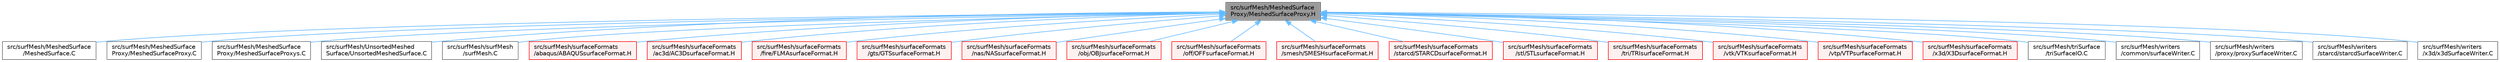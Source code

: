 digraph "src/surfMesh/MeshedSurfaceProxy/MeshedSurfaceProxy.H"
{
 // LATEX_PDF_SIZE
  bgcolor="transparent";
  edge [fontname=Helvetica,fontsize=10,labelfontname=Helvetica,labelfontsize=10];
  node [fontname=Helvetica,fontsize=10,shape=box,height=0.2,width=0.4];
  Node1 [id="Node000001",label="src/surfMesh/MeshedSurface\lProxy/MeshedSurfaceProxy.H",height=0.2,width=0.4,color="gray40", fillcolor="grey60", style="filled", fontcolor="black",tooltip=" "];
  Node1 -> Node2 [id="edge1_Node000001_Node000002",dir="back",color="steelblue1",style="solid",tooltip=" "];
  Node2 [id="Node000002",label="src/surfMesh/MeshedSurface\l/MeshedSurface.C",height=0.2,width=0.4,color="grey40", fillcolor="white", style="filled",URL="$MeshedSurface_8C.html",tooltip=" "];
  Node1 -> Node3 [id="edge2_Node000001_Node000003",dir="back",color="steelblue1",style="solid",tooltip=" "];
  Node3 [id="Node000003",label="src/surfMesh/MeshedSurface\lProxy/MeshedSurfaceProxy.C",height=0.2,width=0.4,color="grey40", fillcolor="white", style="filled",URL="$MeshedSurfaceProxy_8C.html",tooltip=" "];
  Node1 -> Node4 [id="edge3_Node000001_Node000004",dir="back",color="steelblue1",style="solid",tooltip=" "];
  Node4 [id="Node000004",label="src/surfMesh/MeshedSurface\lProxy/MeshedSurfaceProxys.C",height=0.2,width=0.4,color="grey40", fillcolor="white", style="filled",URL="$MeshedSurfaceProxys_8C.html",tooltip=" "];
  Node1 -> Node5 [id="edge4_Node000001_Node000005",dir="back",color="steelblue1",style="solid",tooltip=" "];
  Node5 [id="Node000005",label="src/surfMesh/UnsortedMeshed\lSurface/UnsortedMeshedSurface.C",height=0.2,width=0.4,color="grey40", fillcolor="white", style="filled",URL="$UnsortedMeshedSurface_8C.html",tooltip=" "];
  Node1 -> Node6 [id="edge5_Node000001_Node000006",dir="back",color="steelblue1",style="solid",tooltip=" "];
  Node6 [id="Node000006",label="src/surfMesh/surfMesh\l/surfMesh.C",height=0.2,width=0.4,color="grey40", fillcolor="white", style="filled",URL="$surfMesh_8C.html",tooltip=" "];
  Node1 -> Node7 [id="edge6_Node000001_Node000007",dir="back",color="steelblue1",style="solid",tooltip=" "];
  Node7 [id="Node000007",label="src/surfMesh/surfaceFormats\l/abaqus/ABAQUSsurfaceFormat.H",height=0.2,width=0.4,color="red", fillcolor="#FFF0F0", style="filled",URL="$ABAQUSsurfaceFormat_8H.html",tooltip=" "];
  Node1 -> Node10 [id="edge7_Node000001_Node000010",dir="back",color="steelblue1",style="solid",tooltip=" "];
  Node10 [id="Node000010",label="src/surfMesh/surfaceFormats\l/ac3d/AC3DsurfaceFormat.H",height=0.2,width=0.4,color="red", fillcolor="#FFF0F0", style="filled",URL="$AC3DsurfaceFormat_8H.html",tooltip=" "];
  Node1 -> Node13 [id="edge8_Node000001_Node000013",dir="back",color="steelblue1",style="solid",tooltip=" "];
  Node13 [id="Node000013",label="src/surfMesh/surfaceFormats\l/fire/FLMAsurfaceFormat.H",height=0.2,width=0.4,color="red", fillcolor="#FFF0F0", style="filled",URL="$FLMAsurfaceFormat_8H.html",tooltip=" "];
  Node1 -> Node16 [id="edge9_Node000001_Node000016",dir="back",color="steelblue1",style="solid",tooltip=" "];
  Node16 [id="Node000016",label="src/surfMesh/surfaceFormats\l/gts/GTSsurfaceFormat.H",height=0.2,width=0.4,color="red", fillcolor="#FFF0F0", style="filled",URL="$GTSsurfaceFormat_8H.html",tooltip=" "];
  Node1 -> Node19 [id="edge10_Node000001_Node000019",dir="back",color="steelblue1",style="solid",tooltip=" "];
  Node19 [id="Node000019",label="src/surfMesh/surfaceFormats\l/nas/NASsurfaceFormat.H",height=0.2,width=0.4,color="red", fillcolor="#FFF0F0", style="filled",URL="$NASsurfaceFormat_8H.html",tooltip=" "];
  Node1 -> Node22 [id="edge11_Node000001_Node000022",dir="back",color="steelblue1",style="solid",tooltip=" "];
  Node22 [id="Node000022",label="src/surfMesh/surfaceFormats\l/obj/OBJsurfaceFormat.H",height=0.2,width=0.4,color="red", fillcolor="#FFF0F0", style="filled",URL="$OBJsurfaceFormat_8H.html",tooltip=" "];
  Node1 -> Node25 [id="edge12_Node000001_Node000025",dir="back",color="steelblue1",style="solid",tooltip=" "];
  Node25 [id="Node000025",label="src/surfMesh/surfaceFormats\l/off/OFFsurfaceFormat.H",height=0.2,width=0.4,color="red", fillcolor="#FFF0F0", style="filled",URL="$OFFsurfaceFormat_8H.html",tooltip=" "];
  Node1 -> Node28 [id="edge13_Node000001_Node000028",dir="back",color="steelblue1",style="solid",tooltip=" "];
  Node28 [id="Node000028",label="src/surfMesh/surfaceFormats\l/smesh/SMESHsurfaceFormat.H",height=0.2,width=0.4,color="red", fillcolor="#FFF0F0", style="filled",URL="$SMESHsurfaceFormat_8H.html",tooltip=" "];
  Node1 -> Node31 [id="edge14_Node000001_Node000031",dir="back",color="steelblue1",style="solid",tooltip=" "];
  Node31 [id="Node000031",label="src/surfMesh/surfaceFormats\l/starcd/STARCDsurfaceFormat.H",height=0.2,width=0.4,color="red", fillcolor="#FFF0F0", style="filled",URL="$STARCDsurfaceFormat_8H.html",tooltip=" "];
  Node1 -> Node34 [id="edge15_Node000001_Node000034",dir="back",color="steelblue1",style="solid",tooltip=" "];
  Node34 [id="Node000034",label="src/surfMesh/surfaceFormats\l/stl/STLsurfaceFormat.H",height=0.2,width=0.4,color="red", fillcolor="#FFF0F0", style="filled",URL="$STLsurfaceFormat_8H.html",tooltip=" "];
  Node1 -> Node37 [id="edge16_Node000001_Node000037",dir="back",color="steelblue1",style="solid",tooltip=" "];
  Node37 [id="Node000037",label="src/surfMesh/surfaceFormats\l/tri/TRIsurfaceFormat.H",height=0.2,width=0.4,color="red", fillcolor="#FFF0F0", style="filled",URL="$TRIsurfaceFormat_8H.html",tooltip=" "];
  Node1 -> Node40 [id="edge17_Node000001_Node000040",dir="back",color="steelblue1",style="solid",tooltip=" "];
  Node40 [id="Node000040",label="src/surfMesh/surfaceFormats\l/vtk/VTKsurfaceFormat.H",height=0.2,width=0.4,color="red", fillcolor="#FFF0F0", style="filled",URL="$VTKsurfaceFormat_8H.html",tooltip=" "];
  Node1 -> Node43 [id="edge18_Node000001_Node000043",dir="back",color="steelblue1",style="solid",tooltip=" "];
  Node43 [id="Node000043",label="src/surfMesh/surfaceFormats\l/vtp/VTPsurfaceFormat.H",height=0.2,width=0.4,color="red", fillcolor="#FFF0F0", style="filled",URL="$VTPsurfaceFormat_8H.html",tooltip=" "];
  Node1 -> Node46 [id="edge19_Node000001_Node000046",dir="back",color="steelblue1",style="solid",tooltip=" "];
  Node46 [id="Node000046",label="src/surfMesh/surfaceFormats\l/x3d/X3DsurfaceFormat.H",height=0.2,width=0.4,color="red", fillcolor="#FFF0F0", style="filled",URL="$X3DsurfaceFormat_8H.html",tooltip=" "];
  Node1 -> Node49 [id="edge20_Node000001_Node000049",dir="back",color="steelblue1",style="solid",tooltip=" "];
  Node49 [id="Node000049",label="src/surfMesh/triSurface\l/triSurfaceIO.C",height=0.2,width=0.4,color="grey40", fillcolor="white", style="filled",URL="$triSurfaceIO_8C.html",tooltip=" "];
  Node1 -> Node50 [id="edge21_Node000001_Node000050",dir="back",color="steelblue1",style="solid",tooltip=" "];
  Node50 [id="Node000050",label="src/surfMesh/writers\l/common/surfaceWriter.C",height=0.2,width=0.4,color="grey40", fillcolor="white", style="filled",URL="$surfaceWriter_8C.html",tooltip=" "];
  Node1 -> Node51 [id="edge22_Node000001_Node000051",dir="back",color="steelblue1",style="solid",tooltip=" "];
  Node51 [id="Node000051",label="src/surfMesh/writers\l/proxy/proxySurfaceWriter.C",height=0.2,width=0.4,color="grey40", fillcolor="white", style="filled",URL="$proxySurfaceWriter_8C.html",tooltip=" "];
  Node1 -> Node52 [id="edge23_Node000001_Node000052",dir="back",color="steelblue1",style="solid",tooltip=" "];
  Node52 [id="Node000052",label="src/surfMesh/writers\l/starcd/starcdSurfaceWriter.C",height=0.2,width=0.4,color="grey40", fillcolor="white", style="filled",URL="$starcdSurfaceWriter_8C.html",tooltip=" "];
  Node1 -> Node53 [id="edge24_Node000001_Node000053",dir="back",color="steelblue1",style="solid",tooltip=" "];
  Node53 [id="Node000053",label="src/surfMesh/writers\l/x3d/x3dSurfaceWriter.C",height=0.2,width=0.4,color="grey40", fillcolor="white", style="filled",URL="$x3dSurfaceWriter_8C.html",tooltip=" "];
}
